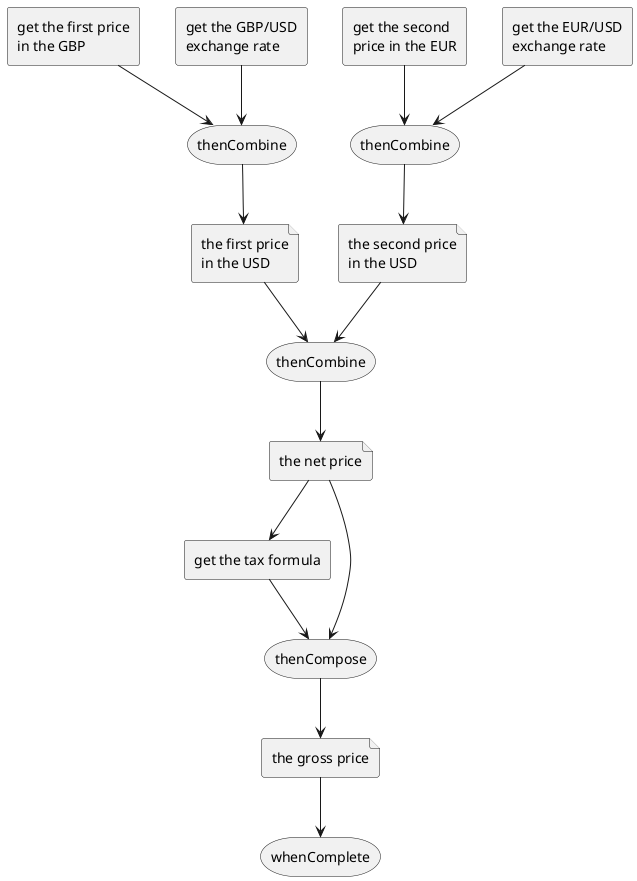 @startuml
scale 1.0

rectangle "get the first price\nin the GBP" as step1
rectangle "get the GBP/USD\nexchange rate" as step2
storage  "thenCombine" as step3
file "the first price\nin the USD" as step3a

rectangle "get the second\nprice in the EUR" as step4
rectangle "get the EUR/USD\nexchange rate" as step5
storage  "thenCombine" as step6
file "the second price\nin the USD" as step6a

storage  "thenCombine" as step7
file "the net price" as step7a
rectangle "get the tax formula" as step7b

storage  "thenCompose" as step8
file "the gross price" as step8a

storage  "whenComplete" as step9

step1 --> step3
step2 --> step3
step3 --> step3a

step4 --> step6
step5 --> step6
step6 --> step6a

step3a --> step7
step6a --> step7

step7 --> step7a
step7a --> step7b
step7a --> step8
step7b --> step8

step8 --> step8a
step8a --> step9

@enduml